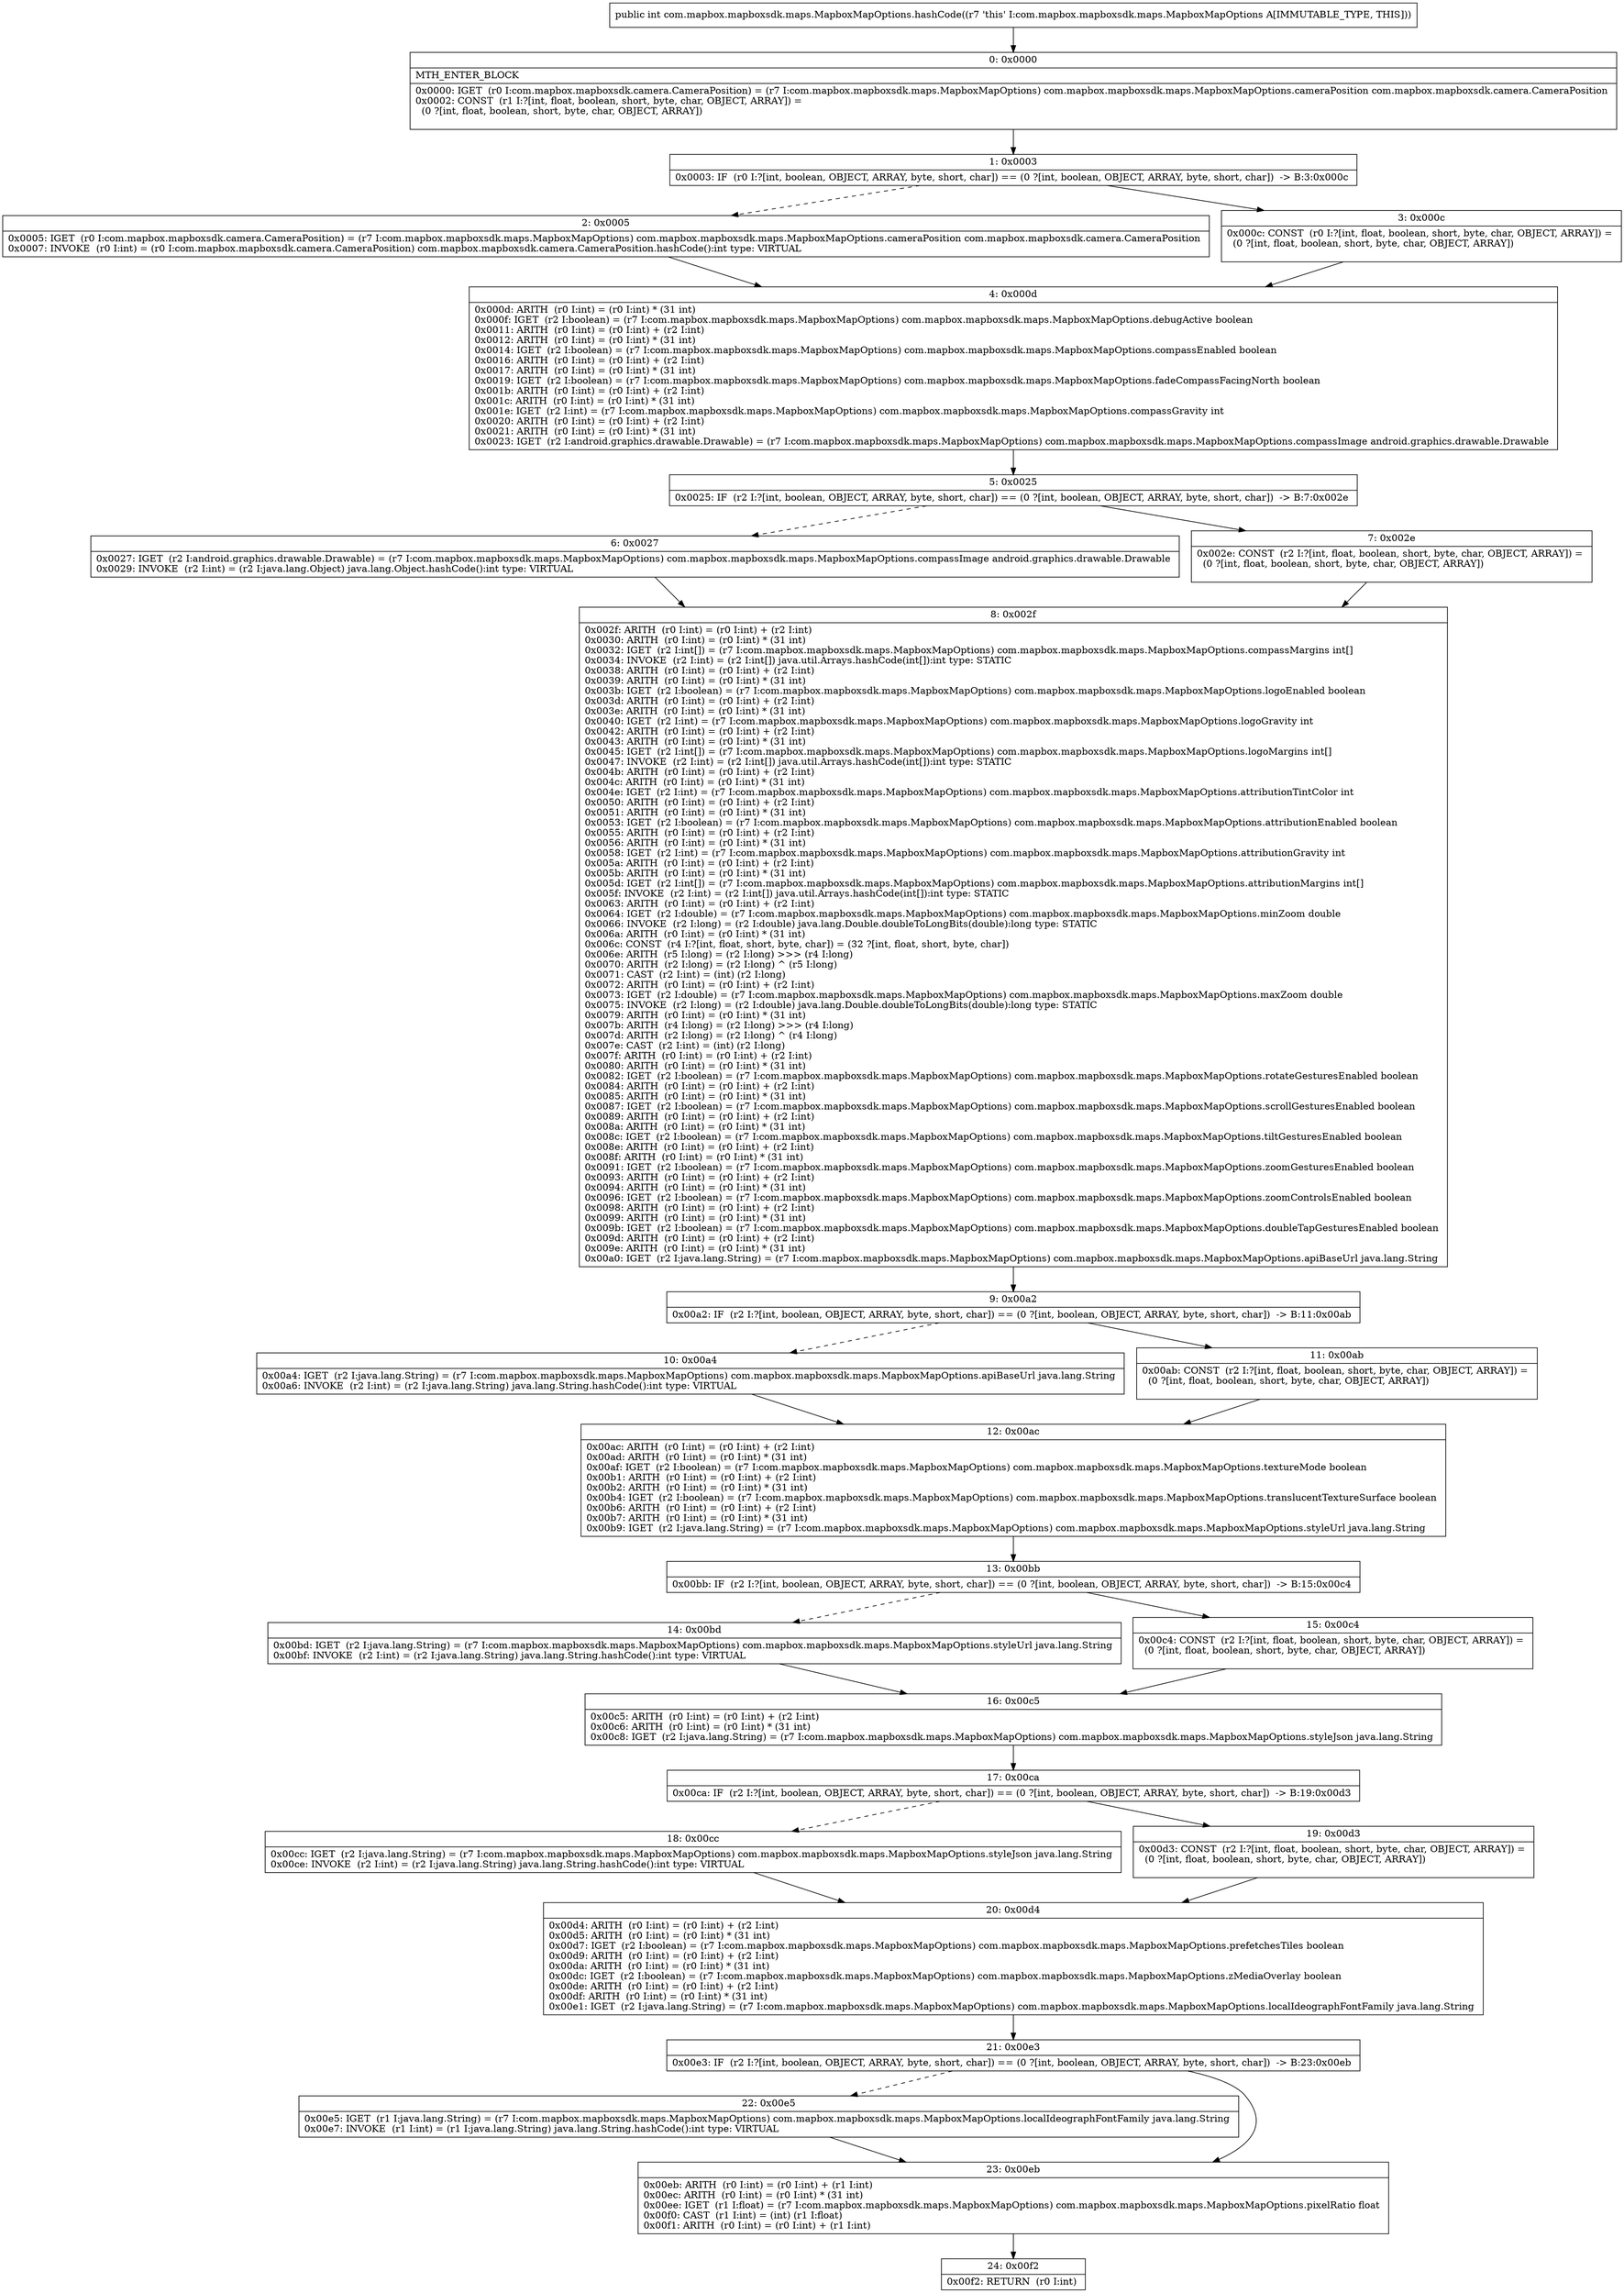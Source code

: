 digraph "CFG forcom.mapbox.mapboxsdk.maps.MapboxMapOptions.hashCode()I" {
Node_0 [shape=record,label="{0\:\ 0x0000|MTH_ENTER_BLOCK\l|0x0000: IGET  (r0 I:com.mapbox.mapboxsdk.camera.CameraPosition) = (r7 I:com.mapbox.mapboxsdk.maps.MapboxMapOptions) com.mapbox.mapboxsdk.maps.MapboxMapOptions.cameraPosition com.mapbox.mapboxsdk.camera.CameraPosition \l0x0002: CONST  (r1 I:?[int, float, boolean, short, byte, char, OBJECT, ARRAY]) = \l  (0 ?[int, float, boolean, short, byte, char, OBJECT, ARRAY])\l \l}"];
Node_1 [shape=record,label="{1\:\ 0x0003|0x0003: IF  (r0 I:?[int, boolean, OBJECT, ARRAY, byte, short, char]) == (0 ?[int, boolean, OBJECT, ARRAY, byte, short, char])  \-\> B:3:0x000c \l}"];
Node_2 [shape=record,label="{2\:\ 0x0005|0x0005: IGET  (r0 I:com.mapbox.mapboxsdk.camera.CameraPosition) = (r7 I:com.mapbox.mapboxsdk.maps.MapboxMapOptions) com.mapbox.mapboxsdk.maps.MapboxMapOptions.cameraPosition com.mapbox.mapboxsdk.camera.CameraPosition \l0x0007: INVOKE  (r0 I:int) = (r0 I:com.mapbox.mapboxsdk.camera.CameraPosition) com.mapbox.mapboxsdk.camera.CameraPosition.hashCode():int type: VIRTUAL \l}"];
Node_3 [shape=record,label="{3\:\ 0x000c|0x000c: CONST  (r0 I:?[int, float, boolean, short, byte, char, OBJECT, ARRAY]) = \l  (0 ?[int, float, boolean, short, byte, char, OBJECT, ARRAY])\l \l}"];
Node_4 [shape=record,label="{4\:\ 0x000d|0x000d: ARITH  (r0 I:int) = (r0 I:int) * (31 int) \l0x000f: IGET  (r2 I:boolean) = (r7 I:com.mapbox.mapboxsdk.maps.MapboxMapOptions) com.mapbox.mapboxsdk.maps.MapboxMapOptions.debugActive boolean \l0x0011: ARITH  (r0 I:int) = (r0 I:int) + (r2 I:int) \l0x0012: ARITH  (r0 I:int) = (r0 I:int) * (31 int) \l0x0014: IGET  (r2 I:boolean) = (r7 I:com.mapbox.mapboxsdk.maps.MapboxMapOptions) com.mapbox.mapboxsdk.maps.MapboxMapOptions.compassEnabled boolean \l0x0016: ARITH  (r0 I:int) = (r0 I:int) + (r2 I:int) \l0x0017: ARITH  (r0 I:int) = (r0 I:int) * (31 int) \l0x0019: IGET  (r2 I:boolean) = (r7 I:com.mapbox.mapboxsdk.maps.MapboxMapOptions) com.mapbox.mapboxsdk.maps.MapboxMapOptions.fadeCompassFacingNorth boolean \l0x001b: ARITH  (r0 I:int) = (r0 I:int) + (r2 I:int) \l0x001c: ARITH  (r0 I:int) = (r0 I:int) * (31 int) \l0x001e: IGET  (r2 I:int) = (r7 I:com.mapbox.mapboxsdk.maps.MapboxMapOptions) com.mapbox.mapboxsdk.maps.MapboxMapOptions.compassGravity int \l0x0020: ARITH  (r0 I:int) = (r0 I:int) + (r2 I:int) \l0x0021: ARITH  (r0 I:int) = (r0 I:int) * (31 int) \l0x0023: IGET  (r2 I:android.graphics.drawable.Drawable) = (r7 I:com.mapbox.mapboxsdk.maps.MapboxMapOptions) com.mapbox.mapboxsdk.maps.MapboxMapOptions.compassImage android.graphics.drawable.Drawable \l}"];
Node_5 [shape=record,label="{5\:\ 0x0025|0x0025: IF  (r2 I:?[int, boolean, OBJECT, ARRAY, byte, short, char]) == (0 ?[int, boolean, OBJECT, ARRAY, byte, short, char])  \-\> B:7:0x002e \l}"];
Node_6 [shape=record,label="{6\:\ 0x0027|0x0027: IGET  (r2 I:android.graphics.drawable.Drawable) = (r7 I:com.mapbox.mapboxsdk.maps.MapboxMapOptions) com.mapbox.mapboxsdk.maps.MapboxMapOptions.compassImage android.graphics.drawable.Drawable \l0x0029: INVOKE  (r2 I:int) = (r2 I:java.lang.Object) java.lang.Object.hashCode():int type: VIRTUAL \l}"];
Node_7 [shape=record,label="{7\:\ 0x002e|0x002e: CONST  (r2 I:?[int, float, boolean, short, byte, char, OBJECT, ARRAY]) = \l  (0 ?[int, float, boolean, short, byte, char, OBJECT, ARRAY])\l \l}"];
Node_8 [shape=record,label="{8\:\ 0x002f|0x002f: ARITH  (r0 I:int) = (r0 I:int) + (r2 I:int) \l0x0030: ARITH  (r0 I:int) = (r0 I:int) * (31 int) \l0x0032: IGET  (r2 I:int[]) = (r7 I:com.mapbox.mapboxsdk.maps.MapboxMapOptions) com.mapbox.mapboxsdk.maps.MapboxMapOptions.compassMargins int[] \l0x0034: INVOKE  (r2 I:int) = (r2 I:int[]) java.util.Arrays.hashCode(int[]):int type: STATIC \l0x0038: ARITH  (r0 I:int) = (r0 I:int) + (r2 I:int) \l0x0039: ARITH  (r0 I:int) = (r0 I:int) * (31 int) \l0x003b: IGET  (r2 I:boolean) = (r7 I:com.mapbox.mapboxsdk.maps.MapboxMapOptions) com.mapbox.mapboxsdk.maps.MapboxMapOptions.logoEnabled boolean \l0x003d: ARITH  (r0 I:int) = (r0 I:int) + (r2 I:int) \l0x003e: ARITH  (r0 I:int) = (r0 I:int) * (31 int) \l0x0040: IGET  (r2 I:int) = (r7 I:com.mapbox.mapboxsdk.maps.MapboxMapOptions) com.mapbox.mapboxsdk.maps.MapboxMapOptions.logoGravity int \l0x0042: ARITH  (r0 I:int) = (r0 I:int) + (r2 I:int) \l0x0043: ARITH  (r0 I:int) = (r0 I:int) * (31 int) \l0x0045: IGET  (r2 I:int[]) = (r7 I:com.mapbox.mapboxsdk.maps.MapboxMapOptions) com.mapbox.mapboxsdk.maps.MapboxMapOptions.logoMargins int[] \l0x0047: INVOKE  (r2 I:int) = (r2 I:int[]) java.util.Arrays.hashCode(int[]):int type: STATIC \l0x004b: ARITH  (r0 I:int) = (r0 I:int) + (r2 I:int) \l0x004c: ARITH  (r0 I:int) = (r0 I:int) * (31 int) \l0x004e: IGET  (r2 I:int) = (r7 I:com.mapbox.mapboxsdk.maps.MapboxMapOptions) com.mapbox.mapboxsdk.maps.MapboxMapOptions.attributionTintColor int \l0x0050: ARITH  (r0 I:int) = (r0 I:int) + (r2 I:int) \l0x0051: ARITH  (r0 I:int) = (r0 I:int) * (31 int) \l0x0053: IGET  (r2 I:boolean) = (r7 I:com.mapbox.mapboxsdk.maps.MapboxMapOptions) com.mapbox.mapboxsdk.maps.MapboxMapOptions.attributionEnabled boolean \l0x0055: ARITH  (r0 I:int) = (r0 I:int) + (r2 I:int) \l0x0056: ARITH  (r0 I:int) = (r0 I:int) * (31 int) \l0x0058: IGET  (r2 I:int) = (r7 I:com.mapbox.mapboxsdk.maps.MapboxMapOptions) com.mapbox.mapboxsdk.maps.MapboxMapOptions.attributionGravity int \l0x005a: ARITH  (r0 I:int) = (r0 I:int) + (r2 I:int) \l0x005b: ARITH  (r0 I:int) = (r0 I:int) * (31 int) \l0x005d: IGET  (r2 I:int[]) = (r7 I:com.mapbox.mapboxsdk.maps.MapboxMapOptions) com.mapbox.mapboxsdk.maps.MapboxMapOptions.attributionMargins int[] \l0x005f: INVOKE  (r2 I:int) = (r2 I:int[]) java.util.Arrays.hashCode(int[]):int type: STATIC \l0x0063: ARITH  (r0 I:int) = (r0 I:int) + (r2 I:int) \l0x0064: IGET  (r2 I:double) = (r7 I:com.mapbox.mapboxsdk.maps.MapboxMapOptions) com.mapbox.mapboxsdk.maps.MapboxMapOptions.minZoom double \l0x0066: INVOKE  (r2 I:long) = (r2 I:double) java.lang.Double.doubleToLongBits(double):long type: STATIC \l0x006a: ARITH  (r0 I:int) = (r0 I:int) * (31 int) \l0x006c: CONST  (r4 I:?[int, float, short, byte, char]) = (32 ?[int, float, short, byte, char]) \l0x006e: ARITH  (r5 I:long) = (r2 I:long) \>\>\> (r4 I:long) \l0x0070: ARITH  (r2 I:long) = (r2 I:long) ^ (r5 I:long) \l0x0071: CAST  (r2 I:int) = (int) (r2 I:long) \l0x0072: ARITH  (r0 I:int) = (r0 I:int) + (r2 I:int) \l0x0073: IGET  (r2 I:double) = (r7 I:com.mapbox.mapboxsdk.maps.MapboxMapOptions) com.mapbox.mapboxsdk.maps.MapboxMapOptions.maxZoom double \l0x0075: INVOKE  (r2 I:long) = (r2 I:double) java.lang.Double.doubleToLongBits(double):long type: STATIC \l0x0079: ARITH  (r0 I:int) = (r0 I:int) * (31 int) \l0x007b: ARITH  (r4 I:long) = (r2 I:long) \>\>\> (r4 I:long) \l0x007d: ARITH  (r2 I:long) = (r2 I:long) ^ (r4 I:long) \l0x007e: CAST  (r2 I:int) = (int) (r2 I:long) \l0x007f: ARITH  (r0 I:int) = (r0 I:int) + (r2 I:int) \l0x0080: ARITH  (r0 I:int) = (r0 I:int) * (31 int) \l0x0082: IGET  (r2 I:boolean) = (r7 I:com.mapbox.mapboxsdk.maps.MapboxMapOptions) com.mapbox.mapboxsdk.maps.MapboxMapOptions.rotateGesturesEnabled boolean \l0x0084: ARITH  (r0 I:int) = (r0 I:int) + (r2 I:int) \l0x0085: ARITH  (r0 I:int) = (r0 I:int) * (31 int) \l0x0087: IGET  (r2 I:boolean) = (r7 I:com.mapbox.mapboxsdk.maps.MapboxMapOptions) com.mapbox.mapboxsdk.maps.MapboxMapOptions.scrollGesturesEnabled boolean \l0x0089: ARITH  (r0 I:int) = (r0 I:int) + (r2 I:int) \l0x008a: ARITH  (r0 I:int) = (r0 I:int) * (31 int) \l0x008c: IGET  (r2 I:boolean) = (r7 I:com.mapbox.mapboxsdk.maps.MapboxMapOptions) com.mapbox.mapboxsdk.maps.MapboxMapOptions.tiltGesturesEnabled boolean \l0x008e: ARITH  (r0 I:int) = (r0 I:int) + (r2 I:int) \l0x008f: ARITH  (r0 I:int) = (r0 I:int) * (31 int) \l0x0091: IGET  (r2 I:boolean) = (r7 I:com.mapbox.mapboxsdk.maps.MapboxMapOptions) com.mapbox.mapboxsdk.maps.MapboxMapOptions.zoomGesturesEnabled boolean \l0x0093: ARITH  (r0 I:int) = (r0 I:int) + (r2 I:int) \l0x0094: ARITH  (r0 I:int) = (r0 I:int) * (31 int) \l0x0096: IGET  (r2 I:boolean) = (r7 I:com.mapbox.mapboxsdk.maps.MapboxMapOptions) com.mapbox.mapboxsdk.maps.MapboxMapOptions.zoomControlsEnabled boolean \l0x0098: ARITH  (r0 I:int) = (r0 I:int) + (r2 I:int) \l0x0099: ARITH  (r0 I:int) = (r0 I:int) * (31 int) \l0x009b: IGET  (r2 I:boolean) = (r7 I:com.mapbox.mapboxsdk.maps.MapboxMapOptions) com.mapbox.mapboxsdk.maps.MapboxMapOptions.doubleTapGesturesEnabled boolean \l0x009d: ARITH  (r0 I:int) = (r0 I:int) + (r2 I:int) \l0x009e: ARITH  (r0 I:int) = (r0 I:int) * (31 int) \l0x00a0: IGET  (r2 I:java.lang.String) = (r7 I:com.mapbox.mapboxsdk.maps.MapboxMapOptions) com.mapbox.mapboxsdk.maps.MapboxMapOptions.apiBaseUrl java.lang.String \l}"];
Node_9 [shape=record,label="{9\:\ 0x00a2|0x00a2: IF  (r2 I:?[int, boolean, OBJECT, ARRAY, byte, short, char]) == (0 ?[int, boolean, OBJECT, ARRAY, byte, short, char])  \-\> B:11:0x00ab \l}"];
Node_10 [shape=record,label="{10\:\ 0x00a4|0x00a4: IGET  (r2 I:java.lang.String) = (r7 I:com.mapbox.mapboxsdk.maps.MapboxMapOptions) com.mapbox.mapboxsdk.maps.MapboxMapOptions.apiBaseUrl java.lang.String \l0x00a6: INVOKE  (r2 I:int) = (r2 I:java.lang.String) java.lang.String.hashCode():int type: VIRTUAL \l}"];
Node_11 [shape=record,label="{11\:\ 0x00ab|0x00ab: CONST  (r2 I:?[int, float, boolean, short, byte, char, OBJECT, ARRAY]) = \l  (0 ?[int, float, boolean, short, byte, char, OBJECT, ARRAY])\l \l}"];
Node_12 [shape=record,label="{12\:\ 0x00ac|0x00ac: ARITH  (r0 I:int) = (r0 I:int) + (r2 I:int) \l0x00ad: ARITH  (r0 I:int) = (r0 I:int) * (31 int) \l0x00af: IGET  (r2 I:boolean) = (r7 I:com.mapbox.mapboxsdk.maps.MapboxMapOptions) com.mapbox.mapboxsdk.maps.MapboxMapOptions.textureMode boolean \l0x00b1: ARITH  (r0 I:int) = (r0 I:int) + (r2 I:int) \l0x00b2: ARITH  (r0 I:int) = (r0 I:int) * (31 int) \l0x00b4: IGET  (r2 I:boolean) = (r7 I:com.mapbox.mapboxsdk.maps.MapboxMapOptions) com.mapbox.mapboxsdk.maps.MapboxMapOptions.translucentTextureSurface boolean \l0x00b6: ARITH  (r0 I:int) = (r0 I:int) + (r2 I:int) \l0x00b7: ARITH  (r0 I:int) = (r0 I:int) * (31 int) \l0x00b9: IGET  (r2 I:java.lang.String) = (r7 I:com.mapbox.mapboxsdk.maps.MapboxMapOptions) com.mapbox.mapboxsdk.maps.MapboxMapOptions.styleUrl java.lang.String \l}"];
Node_13 [shape=record,label="{13\:\ 0x00bb|0x00bb: IF  (r2 I:?[int, boolean, OBJECT, ARRAY, byte, short, char]) == (0 ?[int, boolean, OBJECT, ARRAY, byte, short, char])  \-\> B:15:0x00c4 \l}"];
Node_14 [shape=record,label="{14\:\ 0x00bd|0x00bd: IGET  (r2 I:java.lang.String) = (r7 I:com.mapbox.mapboxsdk.maps.MapboxMapOptions) com.mapbox.mapboxsdk.maps.MapboxMapOptions.styleUrl java.lang.String \l0x00bf: INVOKE  (r2 I:int) = (r2 I:java.lang.String) java.lang.String.hashCode():int type: VIRTUAL \l}"];
Node_15 [shape=record,label="{15\:\ 0x00c4|0x00c4: CONST  (r2 I:?[int, float, boolean, short, byte, char, OBJECT, ARRAY]) = \l  (0 ?[int, float, boolean, short, byte, char, OBJECT, ARRAY])\l \l}"];
Node_16 [shape=record,label="{16\:\ 0x00c5|0x00c5: ARITH  (r0 I:int) = (r0 I:int) + (r2 I:int) \l0x00c6: ARITH  (r0 I:int) = (r0 I:int) * (31 int) \l0x00c8: IGET  (r2 I:java.lang.String) = (r7 I:com.mapbox.mapboxsdk.maps.MapboxMapOptions) com.mapbox.mapboxsdk.maps.MapboxMapOptions.styleJson java.lang.String \l}"];
Node_17 [shape=record,label="{17\:\ 0x00ca|0x00ca: IF  (r2 I:?[int, boolean, OBJECT, ARRAY, byte, short, char]) == (0 ?[int, boolean, OBJECT, ARRAY, byte, short, char])  \-\> B:19:0x00d3 \l}"];
Node_18 [shape=record,label="{18\:\ 0x00cc|0x00cc: IGET  (r2 I:java.lang.String) = (r7 I:com.mapbox.mapboxsdk.maps.MapboxMapOptions) com.mapbox.mapboxsdk.maps.MapboxMapOptions.styleJson java.lang.String \l0x00ce: INVOKE  (r2 I:int) = (r2 I:java.lang.String) java.lang.String.hashCode():int type: VIRTUAL \l}"];
Node_19 [shape=record,label="{19\:\ 0x00d3|0x00d3: CONST  (r2 I:?[int, float, boolean, short, byte, char, OBJECT, ARRAY]) = \l  (0 ?[int, float, boolean, short, byte, char, OBJECT, ARRAY])\l \l}"];
Node_20 [shape=record,label="{20\:\ 0x00d4|0x00d4: ARITH  (r0 I:int) = (r0 I:int) + (r2 I:int) \l0x00d5: ARITH  (r0 I:int) = (r0 I:int) * (31 int) \l0x00d7: IGET  (r2 I:boolean) = (r7 I:com.mapbox.mapboxsdk.maps.MapboxMapOptions) com.mapbox.mapboxsdk.maps.MapboxMapOptions.prefetchesTiles boolean \l0x00d9: ARITH  (r0 I:int) = (r0 I:int) + (r2 I:int) \l0x00da: ARITH  (r0 I:int) = (r0 I:int) * (31 int) \l0x00dc: IGET  (r2 I:boolean) = (r7 I:com.mapbox.mapboxsdk.maps.MapboxMapOptions) com.mapbox.mapboxsdk.maps.MapboxMapOptions.zMediaOverlay boolean \l0x00de: ARITH  (r0 I:int) = (r0 I:int) + (r2 I:int) \l0x00df: ARITH  (r0 I:int) = (r0 I:int) * (31 int) \l0x00e1: IGET  (r2 I:java.lang.String) = (r7 I:com.mapbox.mapboxsdk.maps.MapboxMapOptions) com.mapbox.mapboxsdk.maps.MapboxMapOptions.localIdeographFontFamily java.lang.String \l}"];
Node_21 [shape=record,label="{21\:\ 0x00e3|0x00e3: IF  (r2 I:?[int, boolean, OBJECT, ARRAY, byte, short, char]) == (0 ?[int, boolean, OBJECT, ARRAY, byte, short, char])  \-\> B:23:0x00eb \l}"];
Node_22 [shape=record,label="{22\:\ 0x00e5|0x00e5: IGET  (r1 I:java.lang.String) = (r7 I:com.mapbox.mapboxsdk.maps.MapboxMapOptions) com.mapbox.mapboxsdk.maps.MapboxMapOptions.localIdeographFontFamily java.lang.String \l0x00e7: INVOKE  (r1 I:int) = (r1 I:java.lang.String) java.lang.String.hashCode():int type: VIRTUAL \l}"];
Node_23 [shape=record,label="{23\:\ 0x00eb|0x00eb: ARITH  (r0 I:int) = (r0 I:int) + (r1 I:int) \l0x00ec: ARITH  (r0 I:int) = (r0 I:int) * (31 int) \l0x00ee: IGET  (r1 I:float) = (r7 I:com.mapbox.mapboxsdk.maps.MapboxMapOptions) com.mapbox.mapboxsdk.maps.MapboxMapOptions.pixelRatio float \l0x00f0: CAST  (r1 I:int) = (int) (r1 I:float) \l0x00f1: ARITH  (r0 I:int) = (r0 I:int) + (r1 I:int) \l}"];
Node_24 [shape=record,label="{24\:\ 0x00f2|0x00f2: RETURN  (r0 I:int) \l}"];
MethodNode[shape=record,label="{public int com.mapbox.mapboxsdk.maps.MapboxMapOptions.hashCode((r7 'this' I:com.mapbox.mapboxsdk.maps.MapboxMapOptions A[IMMUTABLE_TYPE, THIS])) }"];
MethodNode -> Node_0;
Node_0 -> Node_1;
Node_1 -> Node_2[style=dashed];
Node_1 -> Node_3;
Node_2 -> Node_4;
Node_3 -> Node_4;
Node_4 -> Node_5;
Node_5 -> Node_6[style=dashed];
Node_5 -> Node_7;
Node_6 -> Node_8;
Node_7 -> Node_8;
Node_8 -> Node_9;
Node_9 -> Node_10[style=dashed];
Node_9 -> Node_11;
Node_10 -> Node_12;
Node_11 -> Node_12;
Node_12 -> Node_13;
Node_13 -> Node_14[style=dashed];
Node_13 -> Node_15;
Node_14 -> Node_16;
Node_15 -> Node_16;
Node_16 -> Node_17;
Node_17 -> Node_18[style=dashed];
Node_17 -> Node_19;
Node_18 -> Node_20;
Node_19 -> Node_20;
Node_20 -> Node_21;
Node_21 -> Node_22[style=dashed];
Node_21 -> Node_23;
Node_22 -> Node_23;
Node_23 -> Node_24;
}

